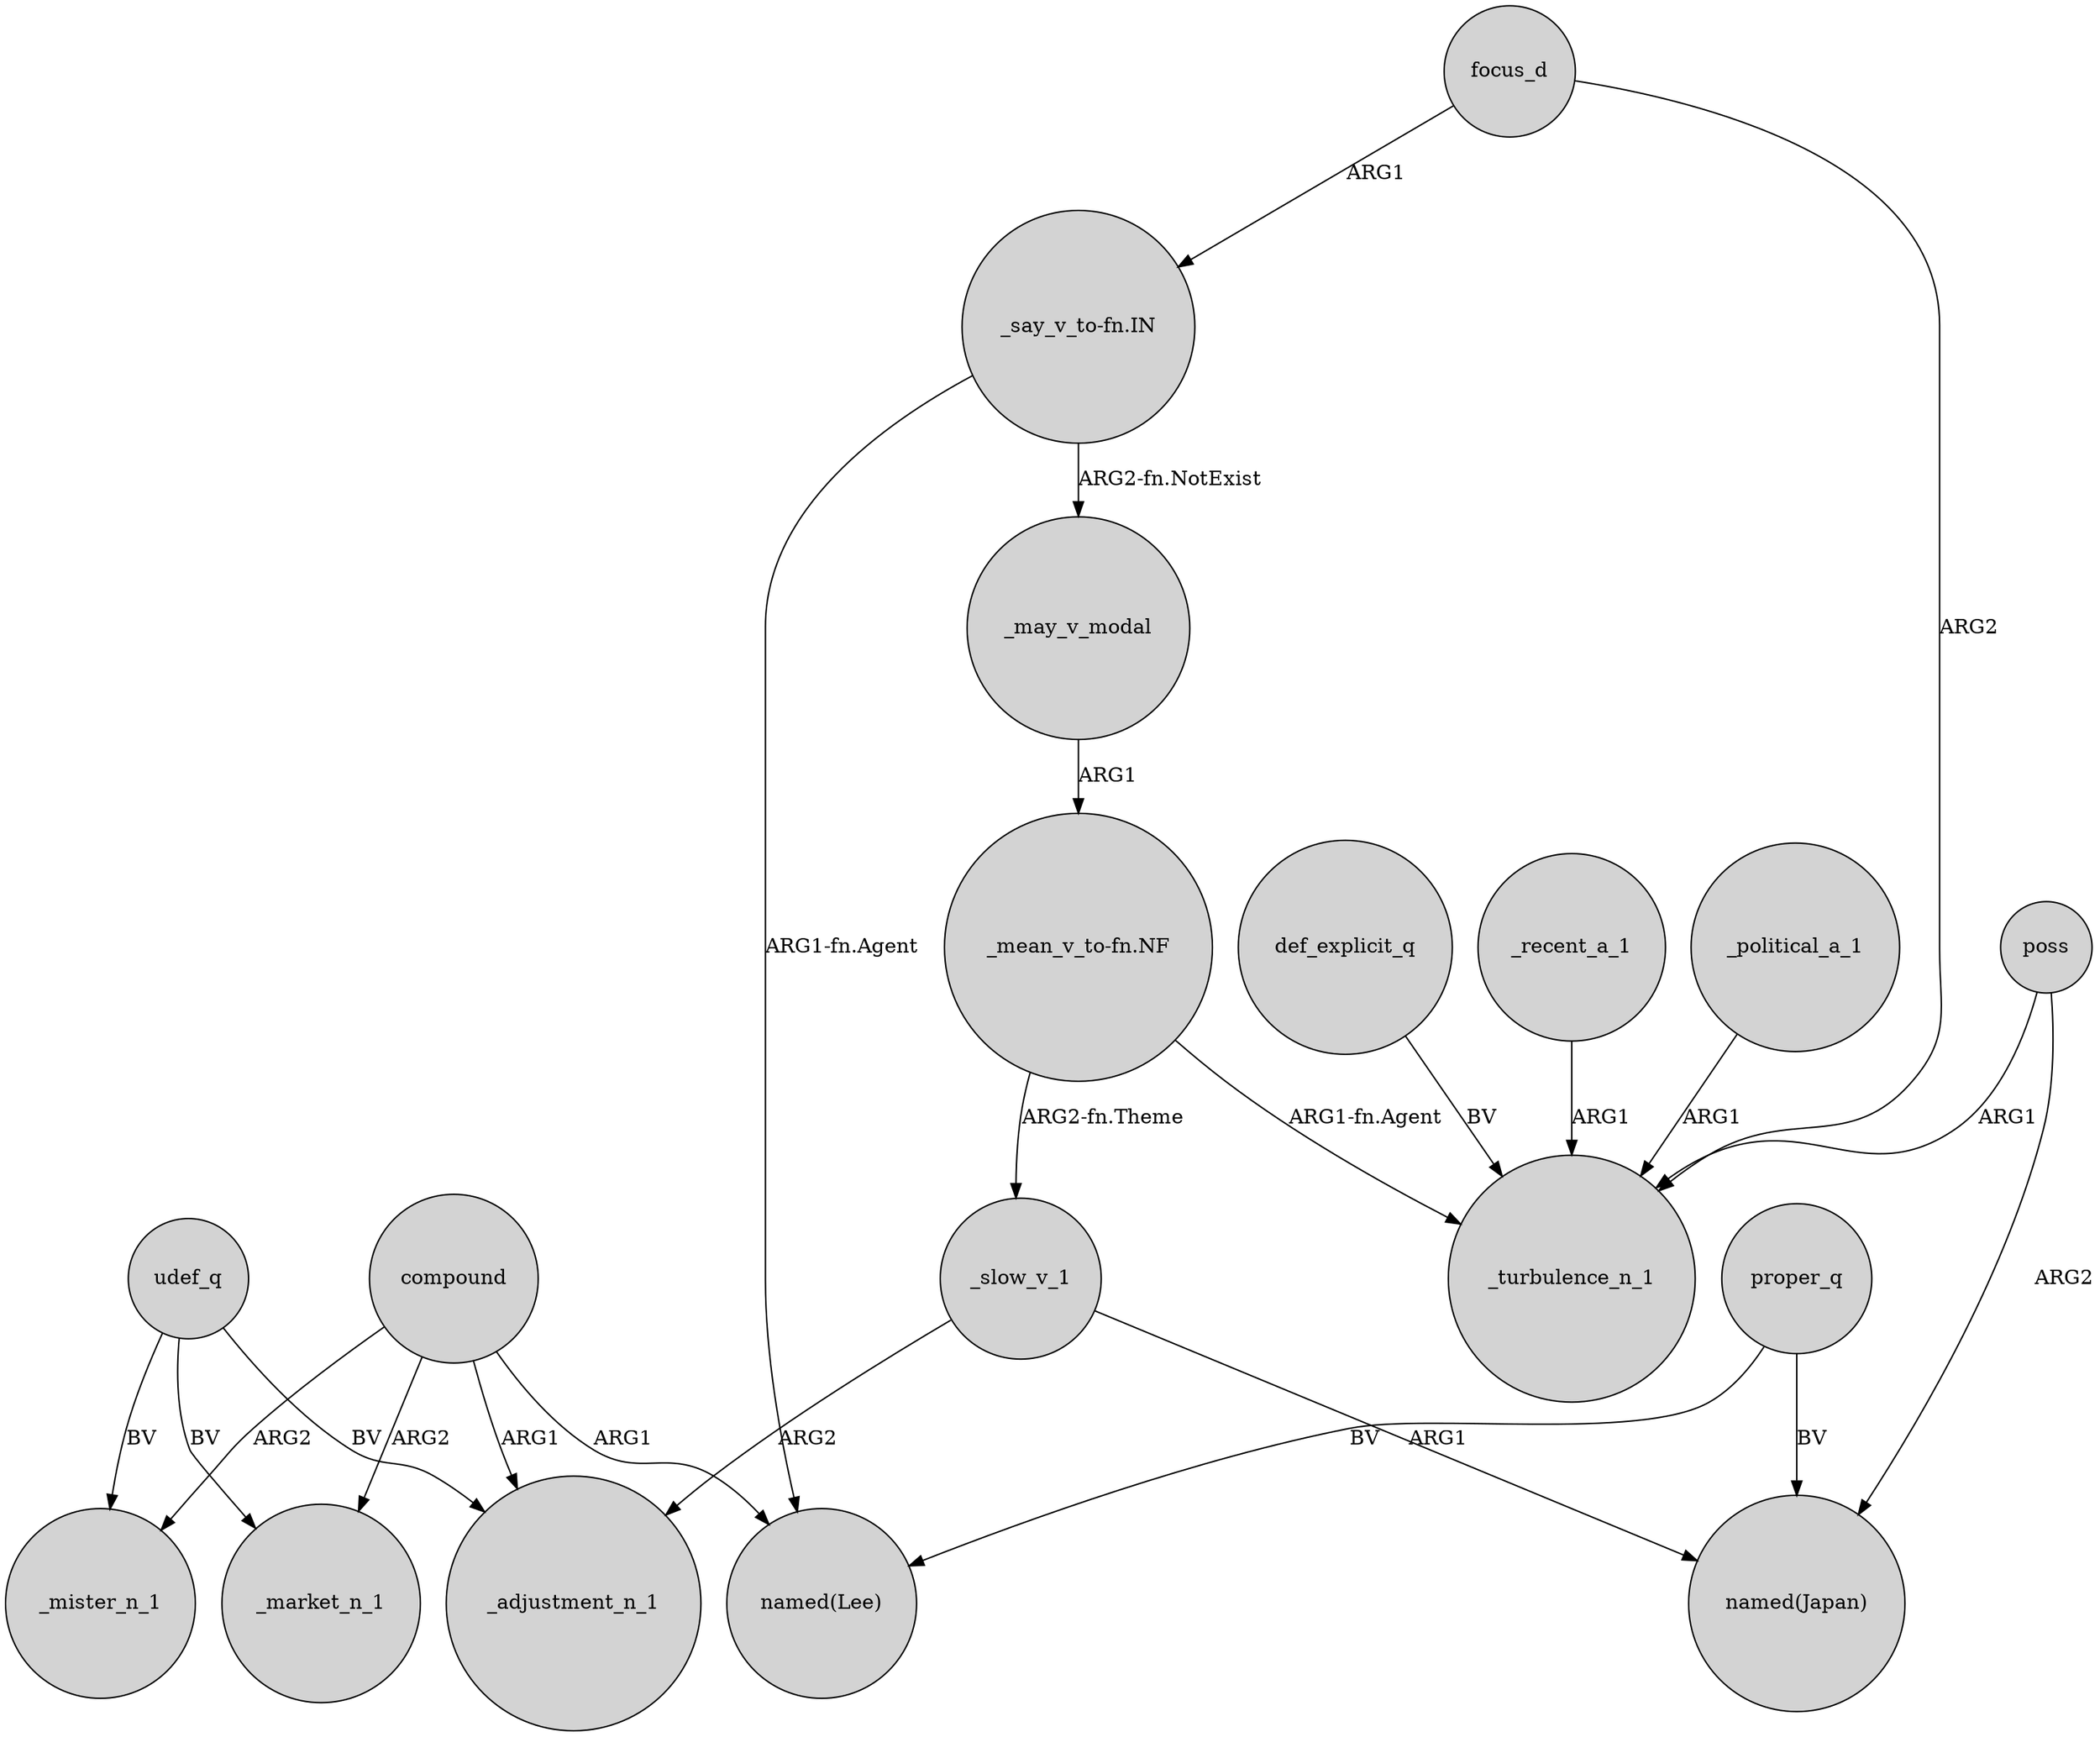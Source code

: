 digraph {
	node [shape=circle style=filled]
	compound -> _market_n_1 [label=ARG2]
	proper_q -> "named(Lee)" [label=BV]
	compound -> _mister_n_1 [label=ARG2]
	def_explicit_q -> _turbulence_n_1 [label=BV]
	focus_d -> _turbulence_n_1 [label=ARG2]
	_slow_v_1 -> "named(Japan)" [label=ARG1]
	udef_q -> _mister_n_1 [label=BV]
	udef_q -> _market_n_1 [label=BV]
	poss -> _turbulence_n_1 [label=ARG1]
	proper_q -> "named(Japan)" [label=BV]
	_may_v_modal -> "_mean_v_to-fn.NF" [label=ARG1]
	compound -> _adjustment_n_1 [label=ARG1]
	poss -> "named(Japan)" [label=ARG2]
	"_mean_v_to-fn.NF" -> _turbulence_n_1 [label="ARG1-fn.Agent"]
	udef_q -> _adjustment_n_1 [label=BV]
	_slow_v_1 -> _adjustment_n_1 [label=ARG2]
	"_say_v_to-fn.IN" -> _may_v_modal [label="ARG2-fn.NotExist"]
	_recent_a_1 -> _turbulence_n_1 [label=ARG1]
	_political_a_1 -> _turbulence_n_1 [label=ARG1]
	"_say_v_to-fn.IN" -> "named(Lee)" [label="ARG1-fn.Agent"]
	"_mean_v_to-fn.NF" -> _slow_v_1 [label="ARG2-fn.Theme"]
	compound -> "named(Lee)" [label=ARG1]
	focus_d -> "_say_v_to-fn.IN" [label=ARG1]
}
